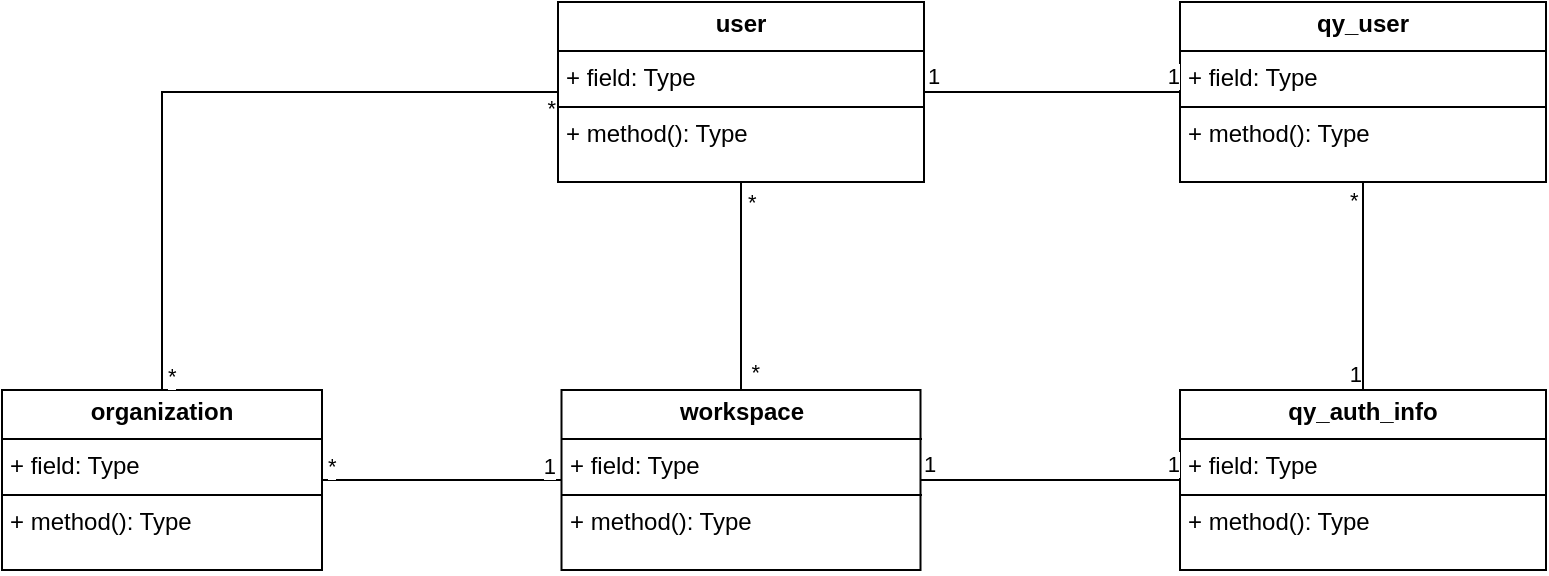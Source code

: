 <mxfile version="26.0.16">
  <diagram name="第 1 页" id="zetIP-FxUB6JPqHJEloD">
    <mxGraphModel dx="194" dy="1028" grid="0" gridSize="10" guides="1" tooltips="1" connect="1" arrows="1" fold="1" page="0" pageScale="1" pageWidth="827" pageHeight="1169" math="0" shadow="0">
      <root>
        <mxCell id="0" />
        <mxCell id="1" parent="0" />
        <mxCell id="Y3AiLbYIkSX3PeNK7YN8-1" value="1" style="resizable=0;align=right;verticalAlign=bottom;labelBackgroundColor=none;fontSize=12;" connectable="0" vertex="1" parent="1">
          <mxGeometry x="1318" y="181" as="geometry" />
        </mxCell>
        <mxCell id="Y3AiLbYIkSX3PeNK7YN8-2" value="*" style="edgeLabel;html=1;align=center;verticalAlign=middle;resizable=0;points=[];" vertex="1" connectable="0" parent="1">
          <mxGeometry x="1332" y="187" as="geometry" />
        </mxCell>
        <mxCell id="Y3AiLbYIkSX3PeNK7YN8-3" value="&lt;p style=&quot;margin:0px;margin-top:4px;text-align:center;&quot;&gt;&lt;b&gt;workspace&lt;/b&gt;&lt;/p&gt;&lt;hr size=&quot;1&quot; style=&quot;border-style:solid;&quot;&gt;&lt;p style=&quot;margin:0px;margin-left:4px;&quot;&gt;+ field: Type&lt;/p&gt;&lt;hr size=&quot;1&quot; style=&quot;border-style:solid;&quot;&gt;&lt;p style=&quot;margin:0px;margin-left:4px;&quot;&gt;+ method(): Type&lt;/p&gt;" style="verticalAlign=top;align=left;overflow=fill;html=1;whiteSpace=wrap;" vertex="1" parent="1">
          <mxGeometry x="1270.75" y="102" width="179.5" height="90" as="geometry" />
        </mxCell>
        <mxCell id="Y3AiLbYIkSX3PeNK7YN8-4" value="&lt;p style=&quot;margin:0px;margin-top:4px;text-align:center;&quot;&gt;&lt;b&gt;qy_user&lt;/b&gt;&lt;/p&gt;&lt;hr size=&quot;1&quot; style=&quot;border-style:solid;&quot;&gt;&lt;p style=&quot;margin:0px;margin-left:4px;&quot;&gt;+ field: Type&lt;/p&gt;&lt;hr size=&quot;1&quot; style=&quot;border-style:solid;&quot;&gt;&lt;p style=&quot;margin:0px;margin-left:4px;&quot;&gt;+ method(): Type&lt;/p&gt;" style="verticalAlign=top;align=left;overflow=fill;html=1;whiteSpace=wrap;" vertex="1" parent="1">
          <mxGeometry x="1580" y="-92" width="183" height="90" as="geometry" />
        </mxCell>
        <mxCell id="Y3AiLbYIkSX3PeNK7YN8-5" value="&lt;p style=&quot;margin:0px;margin-top:4px;text-align:center;&quot;&gt;&lt;b&gt;qy_auth_info&lt;/b&gt;&lt;/p&gt;&lt;hr size=&quot;1&quot; style=&quot;border-style:solid;&quot;&gt;&lt;p style=&quot;margin:0px;margin-left:4px;&quot;&gt;+ field: Type&lt;/p&gt;&lt;hr size=&quot;1&quot; style=&quot;border-style:solid;&quot;&gt;&lt;p style=&quot;margin:0px;margin-left:4px;&quot;&gt;+ method(): Type&lt;/p&gt;" style="verticalAlign=top;align=left;overflow=fill;html=1;whiteSpace=wrap;" vertex="1" parent="1">
          <mxGeometry x="1580" y="102" width="183" height="90" as="geometry" />
        </mxCell>
        <mxCell id="Y3AiLbYIkSX3PeNK7YN8-6" value="&lt;p style=&quot;margin:0px;margin-top:4px;text-align:center;&quot;&gt;&lt;b&gt;user&lt;/b&gt;&lt;/p&gt;&lt;hr size=&quot;1&quot; style=&quot;border-style:solid;&quot;&gt;&lt;p style=&quot;margin:0px;margin-left:4px;&quot;&gt;+ field: Type&lt;/p&gt;&lt;hr size=&quot;1&quot; style=&quot;border-style:solid;&quot;&gt;&lt;p style=&quot;margin:0px;margin-left:4px;&quot;&gt;+ method(): Type&lt;/p&gt;" style="verticalAlign=top;align=left;overflow=fill;html=1;whiteSpace=wrap;" vertex="1" parent="1">
          <mxGeometry x="1269" y="-92" width="183" height="90" as="geometry" />
        </mxCell>
        <mxCell id="Y3AiLbYIkSX3PeNK7YN8-19" value="&lt;p style=&quot;margin:0px;margin-top:4px;text-align:center;&quot;&gt;&lt;b&gt;organization&lt;/b&gt;&lt;/p&gt;&lt;hr size=&quot;1&quot; style=&quot;border-style:solid;&quot;&gt;&lt;p style=&quot;margin:0px;margin-left:4px;&quot;&gt;+ field: Type&lt;/p&gt;&lt;hr size=&quot;1&quot; style=&quot;border-style:solid;&quot;&gt;&lt;p style=&quot;margin:0px;margin-left:4px;&quot;&gt;+ method(): Type&lt;/p&gt;" style="verticalAlign=top;align=left;overflow=fill;html=1;whiteSpace=wrap;" vertex="1" parent="1">
          <mxGeometry x="991" y="102" width="160" height="90" as="geometry" />
        </mxCell>
        <mxCell id="Y3AiLbYIkSX3PeNK7YN8-20" value="" style="endArrow=none;html=1;edgeStyle=orthogonalEdgeStyle;rounded=0;exitX=0.5;exitY=1;exitDx=0;exitDy=0;entryX=0.5;entryY=0;entryDx=0;entryDy=0;" edge="1" parent="1" source="Y3AiLbYIkSX3PeNK7YN8-4" target="Y3AiLbYIkSX3PeNK7YN8-5">
          <mxGeometry relative="1" as="geometry">
            <mxPoint x="2029" y="82" as="sourcePoint" />
            <mxPoint x="2189" y="82" as="targetPoint" />
          </mxGeometry>
        </mxCell>
        <mxCell id="Y3AiLbYIkSX3PeNK7YN8-21" value="*" style="edgeLabel;resizable=0;html=1;align=left;verticalAlign=bottom;" connectable="0" vertex="1" parent="Y3AiLbYIkSX3PeNK7YN8-20">
          <mxGeometry x="-1" relative="1" as="geometry">
            <mxPoint x="-9" y="17" as="offset" />
          </mxGeometry>
        </mxCell>
        <mxCell id="Y3AiLbYIkSX3PeNK7YN8-22" value="1" style="edgeLabel;resizable=0;html=1;align=right;verticalAlign=bottom;" connectable="0" vertex="1" parent="Y3AiLbYIkSX3PeNK7YN8-20">
          <mxGeometry x="1" relative="1" as="geometry" />
        </mxCell>
        <mxCell id="Y3AiLbYIkSX3PeNK7YN8-23" value="" style="endArrow=none;html=1;edgeStyle=orthogonalEdgeStyle;rounded=0;exitX=0.5;exitY=1;exitDx=0;exitDy=0;entryX=0.5;entryY=0;entryDx=0;entryDy=0;" edge="1" parent="1" source="Y3AiLbYIkSX3PeNK7YN8-6" target="Y3AiLbYIkSX3PeNK7YN8-3">
          <mxGeometry relative="1" as="geometry">
            <mxPoint x="1259" y="43" as="sourcePoint" />
            <mxPoint x="1354" y="43" as="targetPoint" />
          </mxGeometry>
        </mxCell>
        <mxCell id="Y3AiLbYIkSX3PeNK7YN8-24" value="*" style="edgeLabel;resizable=0;html=1;align=left;verticalAlign=bottom;" connectable="0" vertex="1" parent="Y3AiLbYIkSX3PeNK7YN8-23">
          <mxGeometry x="-1" relative="1" as="geometry">
            <mxPoint x="1" y="18" as="offset" />
          </mxGeometry>
        </mxCell>
        <mxCell id="Y3AiLbYIkSX3PeNK7YN8-25" value="*" style="edgeLabel;resizable=0;html=1;align=right;verticalAlign=bottom;" connectable="0" vertex="1" parent="Y3AiLbYIkSX3PeNK7YN8-23">
          <mxGeometry x="1" relative="1" as="geometry">
            <mxPoint x="10" y="-1" as="offset" />
          </mxGeometry>
        </mxCell>
        <mxCell id="Y3AiLbYIkSX3PeNK7YN8-26" value="" style="endArrow=none;html=1;edgeStyle=orthogonalEdgeStyle;rounded=0;exitX=1;exitY=0.5;exitDx=0;exitDy=0;entryX=0;entryY=0.5;entryDx=0;entryDy=0;" edge="1" parent="1" source="Y3AiLbYIkSX3PeNK7YN8-19" target="Y3AiLbYIkSX3PeNK7YN8-3">
          <mxGeometry relative="1" as="geometry">
            <mxPoint x="1371" y="8" as="sourcePoint" />
            <mxPoint x="1371" y="112" as="targetPoint" />
          </mxGeometry>
        </mxCell>
        <mxCell id="Y3AiLbYIkSX3PeNK7YN8-27" value="*" style="edgeLabel;resizable=0;html=1;align=left;verticalAlign=bottom;" connectable="0" vertex="1" parent="Y3AiLbYIkSX3PeNK7YN8-26">
          <mxGeometry x="-1" relative="1" as="geometry">
            <mxPoint x="1" y="1" as="offset" />
          </mxGeometry>
        </mxCell>
        <mxCell id="Y3AiLbYIkSX3PeNK7YN8-28" value="1" style="edgeLabel;resizable=0;html=1;align=right;verticalAlign=bottom;" connectable="0" vertex="1" parent="Y3AiLbYIkSX3PeNK7YN8-26">
          <mxGeometry x="1" relative="1" as="geometry">
            <mxPoint x="-3" y="1" as="offset" />
          </mxGeometry>
        </mxCell>
        <mxCell id="Y3AiLbYIkSX3PeNK7YN8-29" value="" style="endArrow=none;html=1;edgeStyle=orthogonalEdgeStyle;rounded=0;exitX=0.5;exitY=0;exitDx=0;exitDy=0;entryX=0;entryY=0.5;entryDx=0;entryDy=0;" edge="1" parent="1" source="Y3AiLbYIkSX3PeNK7YN8-19" target="Y3AiLbYIkSX3PeNK7YN8-6">
          <mxGeometry relative="1" as="geometry">
            <mxPoint x="1161" y="157" as="sourcePoint" />
            <mxPoint x="1281" y="157" as="targetPoint" />
          </mxGeometry>
        </mxCell>
        <mxCell id="Y3AiLbYIkSX3PeNK7YN8-30" value="*" style="edgeLabel;resizable=0;html=1;align=left;verticalAlign=bottom;" connectable="0" vertex="1" parent="Y3AiLbYIkSX3PeNK7YN8-29">
          <mxGeometry x="-1" relative="1" as="geometry">
            <mxPoint x="1" y="1" as="offset" />
          </mxGeometry>
        </mxCell>
        <mxCell id="Y3AiLbYIkSX3PeNK7YN8-31" value="*" style="edgeLabel;resizable=0;html=1;align=right;verticalAlign=bottom;" connectable="0" vertex="1" parent="Y3AiLbYIkSX3PeNK7YN8-29">
          <mxGeometry x="1" relative="1" as="geometry">
            <mxPoint x="-1" y="16" as="offset" />
          </mxGeometry>
        </mxCell>
        <mxCell id="Y3AiLbYIkSX3PeNK7YN8-32" value="" style="endArrow=none;html=1;edgeStyle=orthogonalEdgeStyle;rounded=0;exitX=1;exitY=0.5;exitDx=0;exitDy=0;entryX=0;entryY=0.5;entryDx=0;entryDy=0;" edge="1" parent="1" source="Y3AiLbYIkSX3PeNK7YN8-6" target="Y3AiLbYIkSX3PeNK7YN8-4">
          <mxGeometry relative="1" as="geometry">
            <mxPoint x="1682" y="5" as="sourcePoint" />
            <mxPoint x="1578" y="-47" as="targetPoint" />
          </mxGeometry>
        </mxCell>
        <mxCell id="Y3AiLbYIkSX3PeNK7YN8-33" value="1" style="edgeLabel;resizable=0;html=1;align=left;verticalAlign=bottom;" connectable="0" vertex="1" parent="Y3AiLbYIkSX3PeNK7YN8-32">
          <mxGeometry x="-1" relative="1" as="geometry" />
        </mxCell>
        <mxCell id="Y3AiLbYIkSX3PeNK7YN8-34" value="1" style="edgeLabel;resizable=0;html=1;align=right;verticalAlign=bottom;" connectable="0" vertex="1" parent="Y3AiLbYIkSX3PeNK7YN8-32">
          <mxGeometry x="1" relative="1" as="geometry" />
        </mxCell>
        <mxCell id="Y3AiLbYIkSX3PeNK7YN8-35" value="" style="endArrow=none;html=1;edgeStyle=orthogonalEdgeStyle;rounded=0;exitX=1;exitY=0.5;exitDx=0;exitDy=0;entryX=0;entryY=0.5;entryDx=0;entryDy=0;" edge="1" parent="1" source="Y3AiLbYIkSX3PeNK7YN8-3" target="Y3AiLbYIkSX3PeNK7YN8-5">
          <mxGeometry relative="1" as="geometry">
            <mxPoint x="1461" y="132" as="sourcePoint" />
            <mxPoint x="1589" y="132" as="targetPoint" />
          </mxGeometry>
        </mxCell>
        <mxCell id="Y3AiLbYIkSX3PeNK7YN8-36" value="1" style="edgeLabel;resizable=0;html=1;align=left;verticalAlign=bottom;" connectable="0" vertex="1" parent="Y3AiLbYIkSX3PeNK7YN8-35">
          <mxGeometry x="-1" relative="1" as="geometry" />
        </mxCell>
        <mxCell id="Y3AiLbYIkSX3PeNK7YN8-37" value="1" style="edgeLabel;resizable=0;html=1;align=right;verticalAlign=bottom;" connectable="0" vertex="1" parent="Y3AiLbYIkSX3PeNK7YN8-35">
          <mxGeometry x="1" relative="1" as="geometry" />
        </mxCell>
      </root>
    </mxGraphModel>
  </diagram>
</mxfile>

